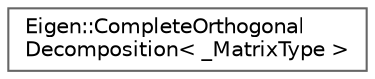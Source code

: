 digraph "类继承关系图"
{
 // LATEX_PDF_SIZE
  bgcolor="transparent";
  edge [fontname=Helvetica,fontsize=10,labelfontname=Helvetica,labelfontsize=10];
  node [fontname=Helvetica,fontsize=10,shape=box,height=0.2,width=0.4];
  rankdir="LR";
  Node0 [id="Node000000",label="Eigen::CompleteOrthogonal\lDecomposition\< _MatrixType \>",height=0.2,width=0.4,color="grey40", fillcolor="white", style="filled",URL="$class_eigen_1_1_complete_orthogonal_decomposition.html",tooltip="Complete orthogonal decomposition (COD) of a matrix."];
}
